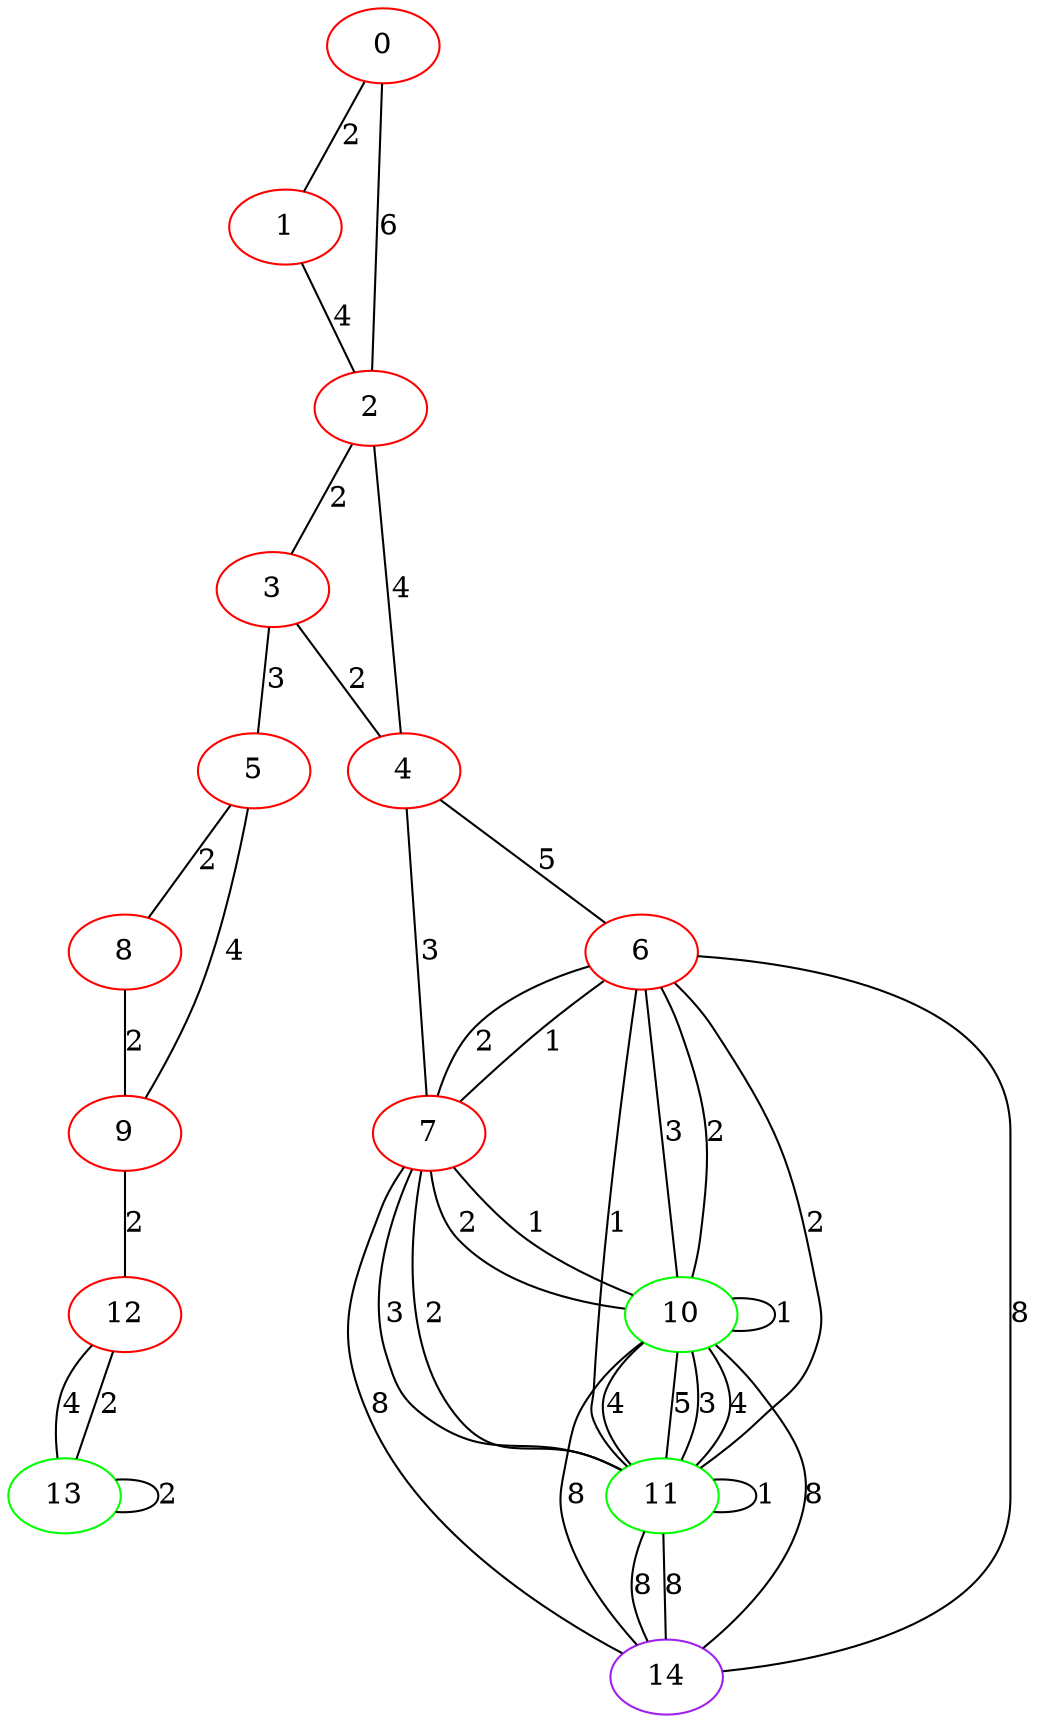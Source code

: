 graph "" {
0 [color=red, weight=1];
1 [color=red, weight=1];
2 [color=red, weight=1];
3 [color=red, weight=1];
4 [color=red, weight=1];
5 [color=red, weight=1];
6 [color=red, weight=1];
7 [color=red, weight=1];
8 [color=red, weight=1];
9 [color=red, weight=1];
10 [color=green, weight=2];
11 [color=green, weight=2];
12 [color=red, weight=1];
13 [color=green, weight=2];
14 [color=purple, weight=4];
0 -- 1  [key=0, label=2];
0 -- 2  [key=0, label=6];
1 -- 2  [key=0, label=4];
2 -- 3  [key=0, label=2];
2 -- 4  [key=0, label=4];
3 -- 4  [key=0, label=2];
3 -- 5  [key=0, label=3];
4 -- 6  [key=0, label=5];
4 -- 7  [key=0, label=3];
5 -- 8  [key=0, label=2];
5 -- 9  [key=0, label=4];
6 -- 10  [key=0, label=3];
6 -- 10  [key=1, label=2];
6 -- 11  [key=0, label=1];
6 -- 11  [key=1, label=2];
6 -- 14  [key=0, label=8];
6 -- 7  [key=0, label=2];
6 -- 7  [key=1, label=1];
7 -- 10  [key=0, label=2];
7 -- 10  [key=1, label=1];
7 -- 11  [key=0, label=2];
7 -- 11  [key=1, label=3];
7 -- 14  [key=0, label=8];
8 -- 9  [key=0, label=2];
9 -- 12  [key=0, label=2];
10 -- 10  [key=0, label=1];
10 -- 11  [key=0, label=4];
10 -- 11  [key=1, label=5];
10 -- 11  [key=2, label=3];
10 -- 11  [key=3, label=4];
10 -- 14  [key=0, label=8];
10 -- 14  [key=1, label=8];
11 -- 11  [key=0, label=1];
11 -- 14  [key=0, label=8];
11 -- 14  [key=1, label=8];
12 -- 13  [key=0, label=4];
12 -- 13  [key=1, label=2];
13 -- 13  [key=0, label=2];
}

